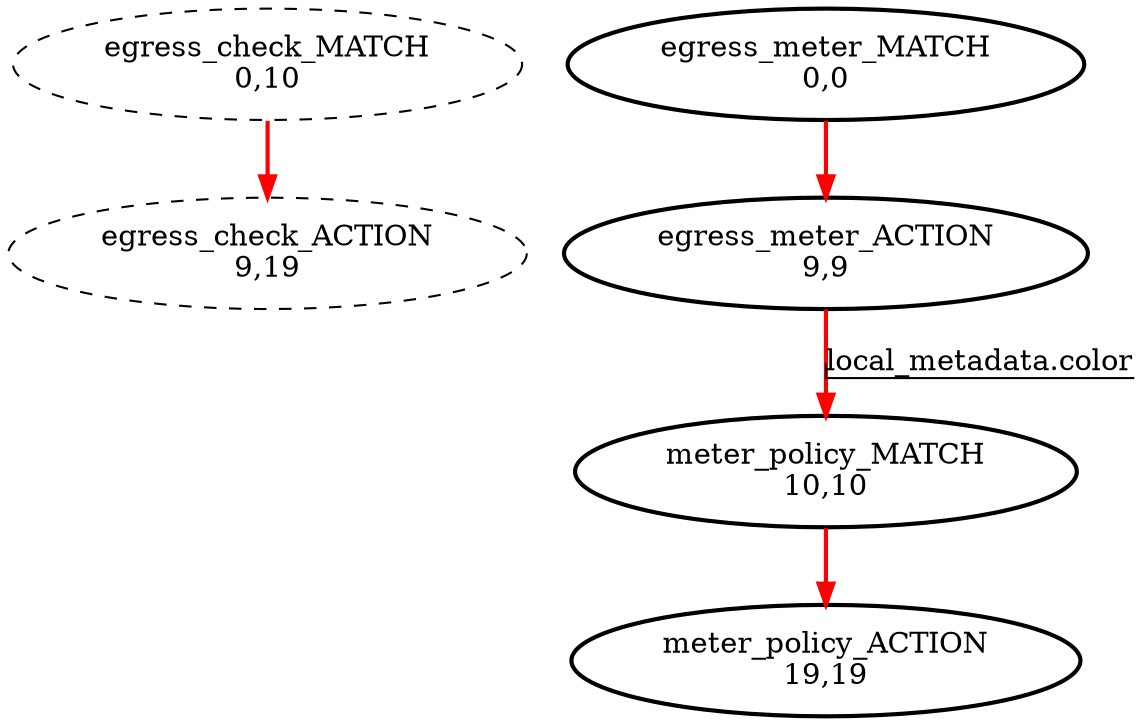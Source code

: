 digraph egress {
egress_check_ACTION [ label="egress_check_ACTION\n9,19" style=dashed];
egress_check_MATCH [ label="egress_check_MATCH\n0,10" style=dashed];
egress_meter_ACTION [ label="egress_meter_ACTION\n9,9" style=bold];
egress_meter_MATCH [ label="egress_meter_MATCH\n0,0" style=bold];
meter_policy_ACTION [ label="meter_policy_ACTION\n19,19" style=bold];
meter_policy_MATCH [ label="meter_policy_MATCH\n10,10" style=bold];
egress_check_MATCH -> egress_check_ACTION [color=red  style=bold];
egress_meter_ACTION -> meter_policy_MATCH [color=red label="local_metadata.color" decorate=true  style=bold];
egress_meter_MATCH -> egress_meter_ACTION [color=red  style=bold];
meter_policy_MATCH -> meter_policy_ACTION [color=red  style=bold];
}
